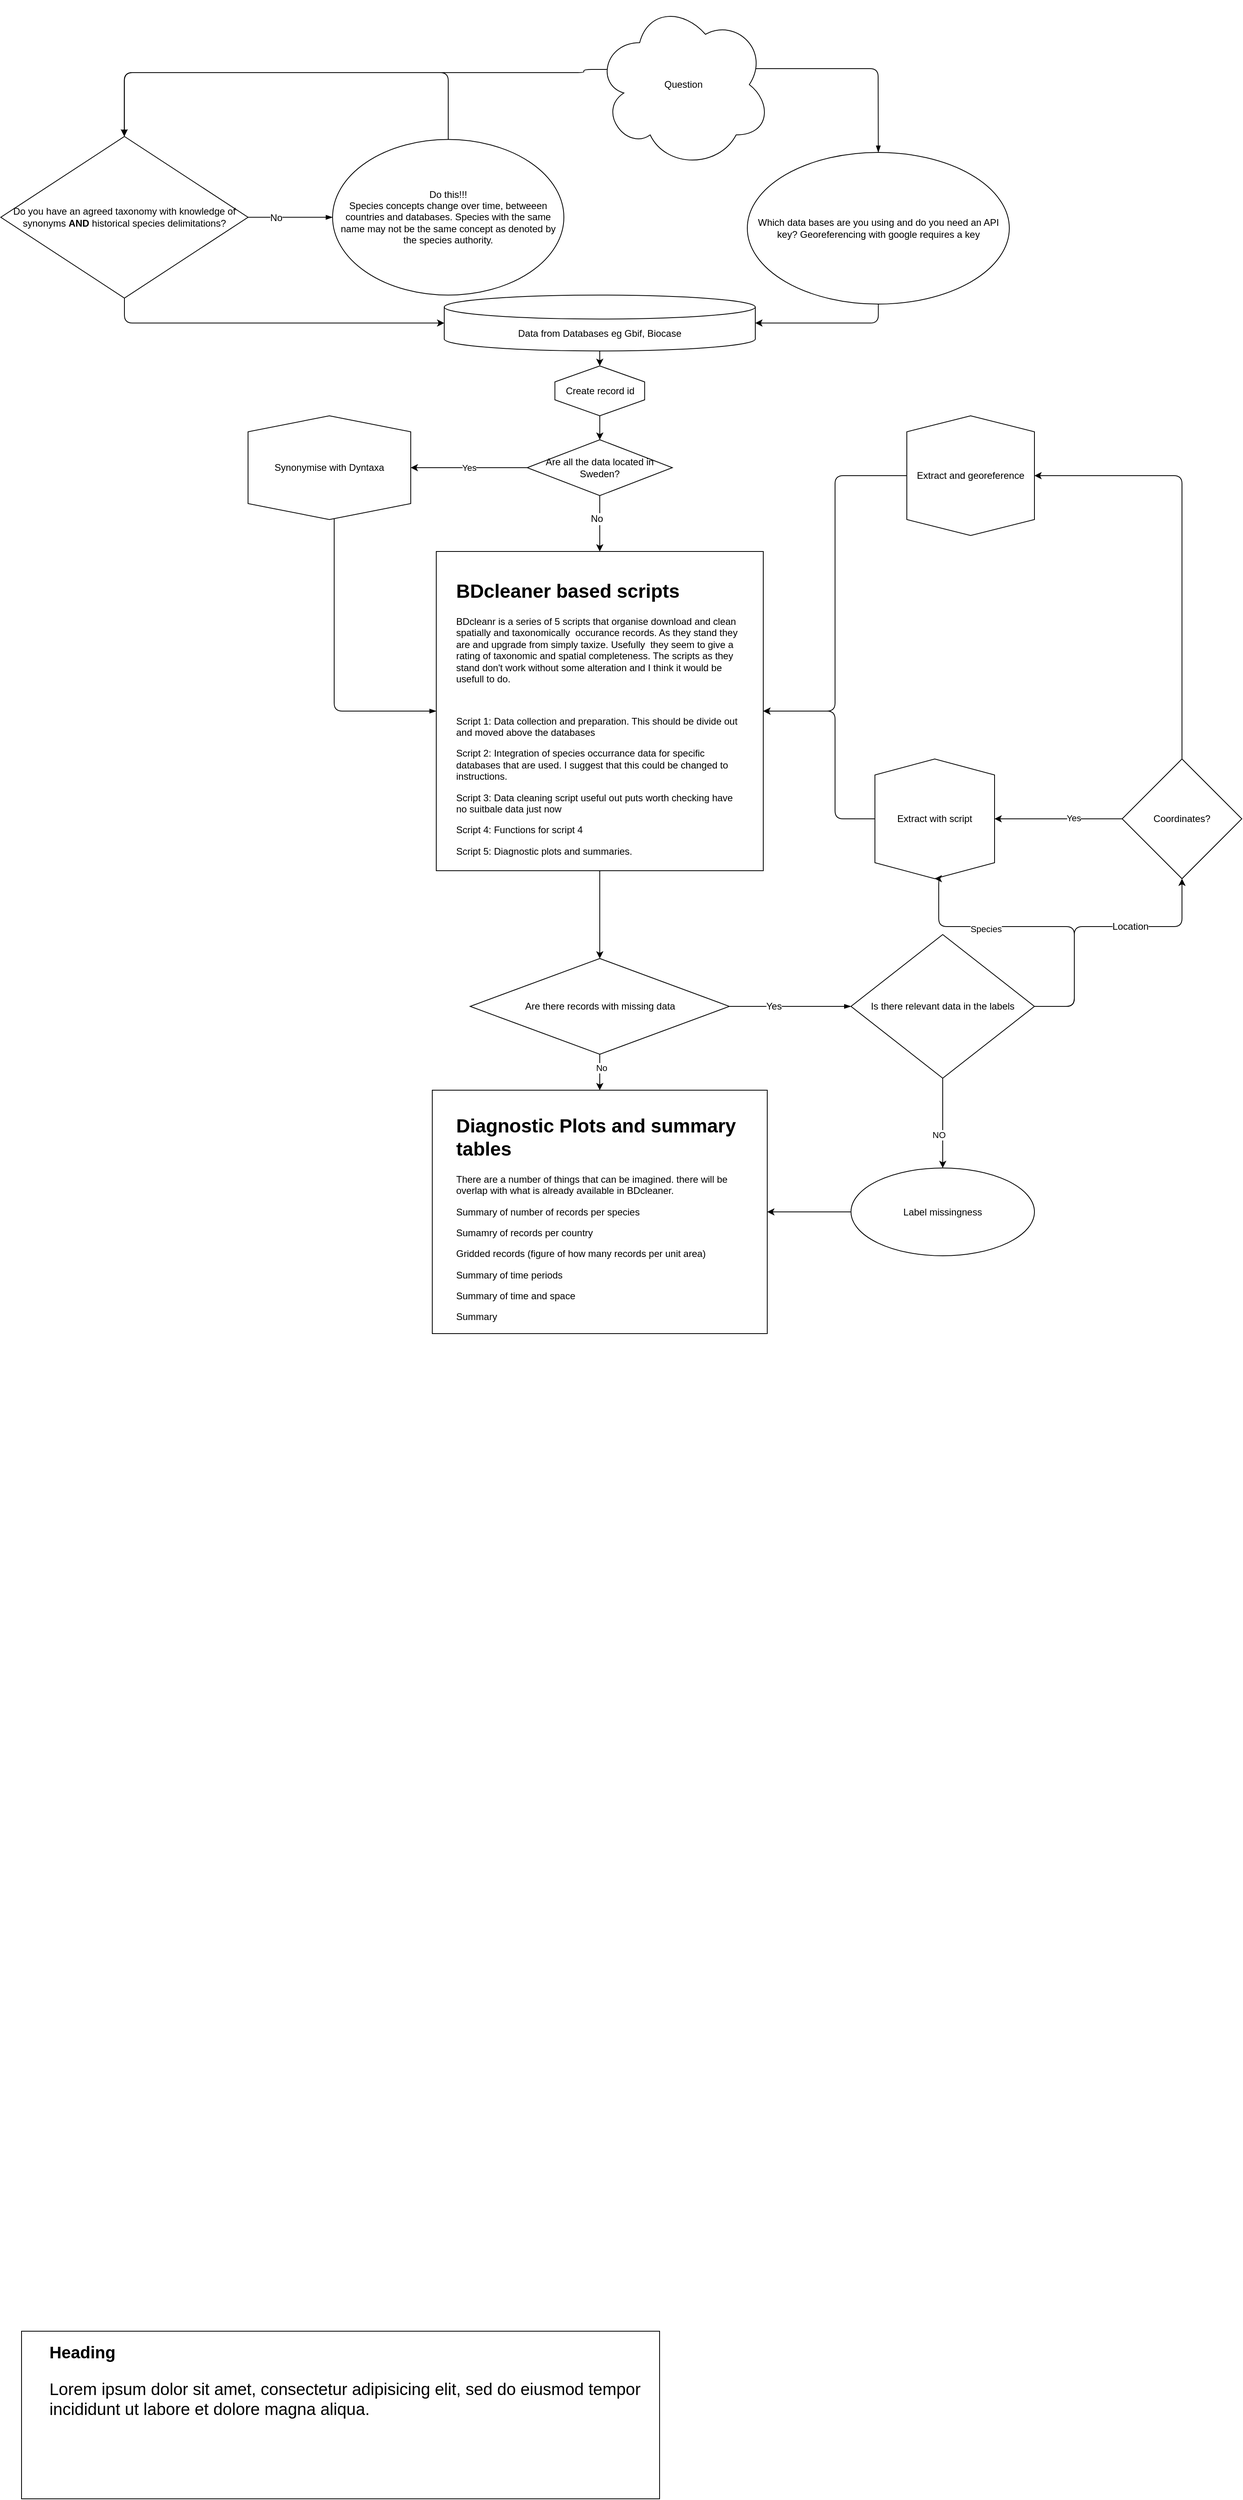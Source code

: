 <mxfile version="13.7.8" type="github">
  <diagram id="C5RBs43oDa-KdzZeNtuy" name="Page-1">
    <mxGraphModel dx="3555" dy="1978" grid="1" gridSize="10" guides="1" tooltips="1" connect="1" arrows="1" fold="1" page="1" pageScale="1" pageWidth="2339" pageHeight="3300" math="0" shadow="0">
      <root>
        <mxCell id="WIyWlLk6GJQsqaUBKTNV-0" />
        <mxCell id="WIyWlLk6GJQsqaUBKTNV-1" parent="WIyWlLk6GJQsqaUBKTNV-0" />
        <mxCell id="aXcIpb9wPaynXJKiq8YG-11" style="edgeStyle=orthogonalEdgeStyle;rounded=0;orthogonalLoop=1;jettySize=auto;html=1;entryX=0.5;entryY=0;entryDx=0;entryDy=0;" edge="1" parent="WIyWlLk6GJQsqaUBKTNV-1" source="aXcIpb9wPaynXJKiq8YG-6" target="iHcdqhV0YViVewFqACI8-45">
          <mxGeometry relative="1" as="geometry" />
        </mxCell>
        <mxCell id="aXcIpb9wPaynXJKiq8YG-6" value="" style="rounded=0;whiteSpace=wrap;html=1;" vertex="1" parent="WIyWlLk6GJQsqaUBKTNV-1">
          <mxGeometry x="650" y="720" width="410" height="400" as="geometry" />
        </mxCell>
        <mxCell id="aXcIpb9wPaynXJKiq8YG-53" style="edgeStyle=orthogonalEdgeStyle;rounded=1;orthogonalLoop=1;jettySize=auto;html=1;entryX=0;entryY=0.5;entryDx=0;entryDy=0;" edge="1" parent="WIyWlLk6GJQsqaUBKTNV-1" source="iHcdqhV0YViVewFqACI8-0" target="aXcIpb9wPaynXJKiq8YG-51">
          <mxGeometry relative="1" as="geometry" />
        </mxCell>
        <mxCell id="iHcdqhV0YViVewFqACI8-0" value="Data from Databases eg Gbif, Biocase" style="shape=cylinder3;whiteSpace=wrap;html=1;boundedLbl=1;backgroundOutline=1;size=15;" parent="WIyWlLk6GJQsqaUBKTNV-1" vertex="1">
          <mxGeometry x="660" y="398.75" width="390" height="70" as="geometry" />
        </mxCell>
        <mxCell id="iHcdqhV0YViVewFqACI8-19" value="Yes" style="edgeStyle=orthogonalEdgeStyle;rounded=0;orthogonalLoop=1;jettySize=auto;html=1;entryX=0.5;entryY=0;entryDx=0;entryDy=0;" parent="WIyWlLk6GJQsqaUBKTNV-1" source="iHcdqhV0YViVewFqACI8-1" target="iHcdqhV0YViVewFqACI8-4" edge="1">
          <mxGeometry relative="1" as="geometry">
            <mxPoint x="256" y="280" as="targetPoint" />
          </mxGeometry>
        </mxCell>
        <mxCell id="iHcdqhV0YViVewFqACI8-1" value="Are all the data located in Sweden?" style="rhombus;whiteSpace=wrap;html=1;" parent="WIyWlLk6GJQsqaUBKTNV-1" vertex="1">
          <mxGeometry x="764" y="580" width="182" height="70" as="geometry" />
        </mxCell>
        <mxCell id="iHcdqhV0YViVewFqACI8-164" style="edgeStyle=orthogonalEdgeStyle;rounded=1;jumpStyle=arc;orthogonalLoop=1;jettySize=auto;html=1;endArrow=blockThin;endFill=1;fontSize=12;entryX=0;entryY=0.5;entryDx=0;entryDy=0;" parent="WIyWlLk6GJQsqaUBKTNV-1" source="iHcdqhV0YViVewFqACI8-4" target="aXcIpb9wPaynXJKiq8YG-6" edge="1">
          <mxGeometry relative="1" as="geometry">
            <mxPoint x="620" y="1080" as="targetPoint" />
            <Array as="points">
              <mxPoint x="522" y="920" />
            </Array>
          </mxGeometry>
        </mxCell>
        <mxCell id="iHcdqhV0YViVewFqACI8-4" value="Synonymise with Dyntaxa" style="shape=hexagon;perimeter=hexagonPerimeter2;whiteSpace=wrap;html=1;fixedSize=1;direction=south;" parent="WIyWlLk6GJQsqaUBKTNV-1" vertex="1">
          <mxGeometry x="414" y="550" width="204" height="130" as="geometry" />
        </mxCell>
        <mxCell id="iHcdqhV0YViVewFqACI8-129" style="edgeStyle=orthogonalEdgeStyle;rounded=1;jumpStyle=arc;orthogonalLoop=1;jettySize=auto;html=1;endArrow=blockThin;endFill=1;fontSize=12;" parent="WIyWlLk6GJQsqaUBKTNV-1" source="iHcdqhV0YViVewFqACI8-14" target="iHcdqhV0YViVewFqACI8-20" edge="1">
          <mxGeometry relative="1" as="geometry" />
        </mxCell>
        <mxCell id="iHcdqhV0YViVewFqACI8-157" value="No" style="edgeLabel;html=1;align=center;verticalAlign=middle;resizable=0;points=[];fontSize=12;" parent="iHcdqhV0YViVewFqACI8-129" vertex="1" connectable="0">
          <mxGeometry x="-0.353" relative="1" as="geometry">
            <mxPoint as="offset" />
          </mxGeometry>
        </mxCell>
        <mxCell id="iHcdqhV0YViVewFqACI8-14" value="Do you have an agreed taxonomy with knowledge of synonyms &lt;b&gt;AND&lt;/b&gt; historical species delimitations?" style="rhombus;whiteSpace=wrap;html=1;" parent="WIyWlLk6GJQsqaUBKTNV-1" vertex="1">
          <mxGeometry x="104" y="200" width="310" height="202.5" as="geometry" />
        </mxCell>
        <mxCell id="aXcIpb9wPaynXJKiq8YG-44" style="edgeStyle=orthogonalEdgeStyle;rounded=1;orthogonalLoop=1;jettySize=auto;html=1;" edge="1" parent="WIyWlLk6GJQsqaUBKTNV-1" source="iHcdqhV0YViVewFqACI8-20">
          <mxGeometry relative="1" as="geometry">
            <mxPoint x="258.8" y="200" as="targetPoint" />
            <Array as="points">
              <mxPoint x="665" y="120" />
              <mxPoint x="259" y="120" />
            </Array>
          </mxGeometry>
        </mxCell>
        <mxCell id="iHcdqhV0YViVewFqACI8-20" value="&lt;div&gt;Do this!!!&lt;/div&gt;Species concepts change over time, betweeen countries and databases. Species with the same name may not be the same concept as denoted by the species authority. " style="ellipse;whiteSpace=wrap;html=1;" parent="WIyWlLk6GJQsqaUBKTNV-1" vertex="1">
          <mxGeometry x="520" y="203.75" width="290" height="195" as="geometry" />
        </mxCell>
        <mxCell id="iHcdqhV0YViVewFqACI8-177" style="edgeStyle=orthogonalEdgeStyle;rounded=1;jumpStyle=arc;orthogonalLoop=1;jettySize=auto;html=1;endArrow=blockThin;endFill=1;fontSize=12;" parent="WIyWlLk6GJQsqaUBKTNV-1" source="iHcdqhV0YViVewFqACI8-45" target="iHcdqhV0YViVewFqACI8-173" edge="1">
          <mxGeometry relative="1" as="geometry" />
        </mxCell>
        <mxCell id="iHcdqhV0YViVewFqACI8-178" value="Yes" style="edgeLabel;html=1;align=center;verticalAlign=middle;resizable=0;points=[];fontSize=12;" parent="iHcdqhV0YViVewFqACI8-177" vertex="1" connectable="0">
          <mxGeometry x="-0.273" relative="1" as="geometry">
            <mxPoint as="offset" />
          </mxGeometry>
        </mxCell>
        <mxCell id="aXcIpb9wPaynXJKiq8YG-42" style="edgeStyle=orthogonalEdgeStyle;rounded=1;orthogonalLoop=1;jettySize=auto;html=1;entryX=0.5;entryY=0;entryDx=0;entryDy=0;" edge="1" parent="WIyWlLk6GJQsqaUBKTNV-1" source="iHcdqhV0YViVewFqACI8-45" target="aXcIpb9wPaynXJKiq8YG-47">
          <mxGeometry relative="1" as="geometry">
            <mxPoint x="855" y="1540" as="targetPoint" />
          </mxGeometry>
        </mxCell>
        <mxCell id="aXcIpb9wPaynXJKiq8YG-45" value="No" style="edgeLabel;html=1;align=center;verticalAlign=middle;resizable=0;points=[];" vertex="1" connectable="0" parent="aXcIpb9wPaynXJKiq8YG-42">
          <mxGeometry x="-0.242" y="2" relative="1" as="geometry">
            <mxPoint as="offset" />
          </mxGeometry>
        </mxCell>
        <mxCell id="iHcdqhV0YViVewFqACI8-45" value="Are there records with missing data " style="rhombus;whiteSpace=wrap;html=1;fontSize=12;" parent="WIyWlLk6GJQsqaUBKTNV-1" vertex="1">
          <mxGeometry x="692.5" y="1230" width="325" height="120" as="geometry" />
        </mxCell>
        <mxCell id="iHcdqhV0YViVewFqACI8-131" value="" style="endArrow=classic;html=1;fontSize=12;edgeStyle=orthogonalEdgeStyle;exitX=0.5;exitY=1;exitDx=0;exitDy=0;entryX=0.5;entryY=0;entryDx=0;entryDy=0;" parent="WIyWlLk6GJQsqaUBKTNV-1" source="iHcdqhV0YViVewFqACI8-1" target="aXcIpb9wPaynXJKiq8YG-6" edge="1">
          <mxGeometry width="50" height="50" relative="1" as="geometry">
            <mxPoint x="1001.5" y="680" as="sourcePoint" />
            <mxPoint x="905.0" y="850" as="targetPoint" />
          </mxGeometry>
        </mxCell>
        <mxCell id="iHcdqhV0YViVewFqACI8-165" value="No" style="edgeLabel;html=1;align=center;verticalAlign=middle;resizable=0;points=[];fontSize=12;" parent="iHcdqhV0YViVewFqACI8-131" vertex="1" connectable="0">
          <mxGeometry x="-0.179" y="-4" relative="1" as="geometry">
            <mxPoint as="offset" />
          </mxGeometry>
        </mxCell>
        <mxCell id="aXcIpb9wPaynXJKiq8YG-40" style="edgeStyle=orthogonalEdgeStyle;rounded=1;orthogonalLoop=1;jettySize=auto;html=1;entryX=1;entryY=0.5;entryDx=0;entryDy=0;" edge="1" parent="WIyWlLk6GJQsqaUBKTNV-1" source="iHcdqhV0YViVewFqACI8-139" target="aXcIpb9wPaynXJKiq8YG-6">
          <mxGeometry relative="1" as="geometry" />
        </mxCell>
        <mxCell id="iHcdqhV0YViVewFqACI8-139" value="Extract and georeference" style="shape=hexagon;perimeter=hexagonPerimeter2;whiteSpace=wrap;html=1;fixedSize=1;rotation=0;direction=south;" parent="WIyWlLk6GJQsqaUBKTNV-1" vertex="1">
          <mxGeometry x="1240" y="550" width="160" height="150" as="geometry" />
        </mxCell>
        <mxCell id="aXcIpb9wPaynXJKiq8YG-38" style="edgeStyle=orthogonalEdgeStyle;rounded=1;orthogonalLoop=1;jettySize=auto;html=1;entryX=1;entryY=0.5;entryDx=0;entryDy=0;" edge="1" parent="WIyWlLk6GJQsqaUBKTNV-1" source="iHcdqhV0YViVewFqACI8-140" target="aXcIpb9wPaynXJKiq8YG-6">
          <mxGeometry relative="1" as="geometry">
            <Array as="points">
              <mxPoint x="1150" y="1055" />
              <mxPoint x="1150" y="920" />
            </Array>
          </mxGeometry>
        </mxCell>
        <mxCell id="iHcdqhV0YViVewFqACI8-140" value="Extract with script" style="shape=hexagon;perimeter=hexagonPerimeter2;whiteSpace=wrap;html=1;fixedSize=1;fontSize=12;rotation=0;direction=south;" parent="WIyWlLk6GJQsqaUBKTNV-1" vertex="1">
          <mxGeometry x="1200" y="980" width="150" height="150" as="geometry" />
        </mxCell>
        <mxCell id="iHcdqhV0YViVewFqACI8-153" style="edgeStyle=orthogonalEdgeStyle;rounded=1;jumpStyle=arc;orthogonalLoop=1;jettySize=auto;html=1;entryX=0.5;entryY=0;entryDx=0;entryDy=0;endArrow=blockThin;endFill=1;fontSize=12;exitX=0.16;exitY=0.55;exitDx=0;exitDy=0;exitPerimeter=0;" parent="WIyWlLk6GJQsqaUBKTNV-1" source="iHcdqhV0YViVewFqACI8-151" target="iHcdqhV0YViVewFqACI8-14" edge="1">
          <mxGeometry relative="1" as="geometry">
            <Array as="points">
              <mxPoint x="835" y="116" />
              <mxPoint x="835" y="120" />
              <mxPoint x="259" y="120" />
            </Array>
          </mxGeometry>
        </mxCell>
        <mxCell id="iHcdqhV0YViVewFqACI8-154" style="edgeStyle=orthogonalEdgeStyle;rounded=1;jumpStyle=arc;orthogonalLoop=1;jettySize=auto;html=1;endArrow=blockThin;endFill=1;fontSize=12;exitX=0.875;exitY=0.5;exitDx=0;exitDy=0;exitPerimeter=0;" parent="WIyWlLk6GJQsqaUBKTNV-1" source="iHcdqhV0YViVewFqACI8-151" target="iHcdqhV0YViVewFqACI8-159" edge="1">
          <mxGeometry relative="1" as="geometry">
            <mxPoint x="1320.0" y="240" as="targetPoint" />
            <Array as="points">
              <mxPoint x="1204" y="115" />
            </Array>
          </mxGeometry>
        </mxCell>
        <mxCell id="iHcdqhV0YViVewFqACI8-151" value="Question" style="ellipse;shape=cloud;whiteSpace=wrap;html=1;fontSize=12;" parent="WIyWlLk6GJQsqaUBKTNV-1" vertex="1">
          <mxGeometry x="850" y="30" width="220" height="210" as="geometry" />
        </mxCell>
        <mxCell id="iHcdqhV0YViVewFqACI8-158" value="" style="endArrow=classic;html=1;fontSize=12;exitX=0.5;exitY=1;exitDx=0;exitDy=0;entryX=0;entryY=0.5;entryDx=0;entryDy=0;entryPerimeter=0;edgeStyle=orthogonalEdgeStyle;" parent="WIyWlLk6GJQsqaUBKTNV-1" source="iHcdqhV0YViVewFqACI8-14" target="iHcdqhV0YViVewFqACI8-0" edge="1">
          <mxGeometry width="50" height="50" relative="1" as="geometry">
            <mxPoint x="300" y="440" as="sourcePoint" />
            <mxPoint x="350" y="390" as="targetPoint" />
          </mxGeometry>
        </mxCell>
        <mxCell id="iHcdqhV0YViVewFqACI8-159" value="Which data bases are you using and do you need an API key? Georeferencing with google requires a key" style="ellipse;whiteSpace=wrap;html=1;" parent="WIyWlLk6GJQsqaUBKTNV-1" vertex="1">
          <mxGeometry x="1040" y="220" width="328.5" height="190" as="geometry" />
        </mxCell>
        <mxCell id="iHcdqhV0YViVewFqACI8-160" value="" style="endArrow=classic;html=1;fontSize=12;exitX=0.5;exitY=1;exitDx=0;exitDy=0;entryX=1;entryY=0.5;entryDx=0;entryDy=0;entryPerimeter=0;edgeStyle=orthogonalEdgeStyle;" parent="WIyWlLk6GJQsqaUBKTNV-1" source="iHcdqhV0YViVewFqACI8-159" target="iHcdqhV0YViVewFqACI8-0" edge="1">
          <mxGeometry width="50" height="50" relative="1" as="geometry">
            <mxPoint x="1220" y="452.5" as="sourcePoint" />
            <mxPoint x="1270" y="402.5" as="targetPoint" />
          </mxGeometry>
        </mxCell>
        <mxCell id="aXcIpb9wPaynXJKiq8YG-0" style="edgeStyle=orthogonalEdgeStyle;rounded=0;orthogonalLoop=1;jettySize=auto;html=1;" edge="1" parent="WIyWlLk6GJQsqaUBKTNV-1" source="iHcdqhV0YViVewFqACI8-173" target="iHcdqhV0YViVewFqACI8-179">
          <mxGeometry relative="1" as="geometry" />
        </mxCell>
        <mxCell id="aXcIpb9wPaynXJKiq8YG-48" value="NO" style="edgeLabel;html=1;align=center;verticalAlign=middle;resizable=0;points=[];" vertex="1" connectable="0" parent="aXcIpb9wPaynXJKiq8YG-0">
          <mxGeometry x="0.26" y="-5" relative="1" as="geometry">
            <mxPoint as="offset" />
          </mxGeometry>
        </mxCell>
        <mxCell id="iHcdqhV0YViVewFqACI8-173" value="Is there relevant data in the labels" style="rhombus;whiteSpace=wrap;html=1;fontSize=12;" parent="WIyWlLk6GJQsqaUBKTNV-1" vertex="1">
          <mxGeometry x="1170" y="1200" width="230" height="180" as="geometry" />
        </mxCell>
        <mxCell id="aXcIpb9wPaynXJKiq8YG-43" style="edgeStyle=orthogonalEdgeStyle;rounded=1;orthogonalLoop=1;jettySize=auto;html=1;entryX=1;entryY=0.5;entryDx=0;entryDy=0;" edge="1" parent="WIyWlLk6GJQsqaUBKTNV-1" source="iHcdqhV0YViVewFqACI8-179" target="aXcIpb9wPaynXJKiq8YG-47">
          <mxGeometry relative="1" as="geometry">
            <mxPoint x="1080" y="1660" as="targetPoint" />
          </mxGeometry>
        </mxCell>
        <mxCell id="iHcdqhV0YViVewFqACI8-179" value="Label missingness" style="ellipse;whiteSpace=wrap;html=1;fontSize=12;" parent="WIyWlLk6GJQsqaUBKTNV-1" vertex="1">
          <mxGeometry x="1170" y="1492.5" width="230" height="110" as="geometry" />
        </mxCell>
        <mxCell id="aXcIpb9wPaynXJKiq8YG-22" value="&lt;h1&gt;BDcleaner based scripts&lt;br&gt;&lt;/h1&gt;&lt;p&gt;BDcleanr is a series of 5 scripts that organise download and clean spatially and taxonomically&amp;nbsp; occurance records. As they stand they are and upgrade from simply taxize. Usefully&amp;nbsp; they seem to give a rating of taxonomic and spatial completeness. The scripts as they stand don&#39;t work without some alteration and I think it would be usefull to do. &lt;br&gt;&lt;/p&gt;&lt;p&gt;&lt;br&gt;&lt;/p&gt;&lt;p&gt;Script 1: Data collection and preparation. This should be divide out and moved above the databases&lt;br&gt;&lt;/p&gt;&lt;p&gt;Script 2: Integration of species occurrance data for specific databases that are used. I suggest that this could be changed to instructions.&lt;br&gt;&lt;/p&gt;&lt;p&gt;Script 3: Data cleaning script useful out puts worth checking have no suitbale data just now&lt;br&gt;&lt;/p&gt;&lt;p&gt;Script 4: Functions for script 4&lt;br&gt;&lt;/p&gt;&lt;p&gt;Script 5: Diagnostic plots and summaries. &lt;br&gt;&lt;/p&gt;&lt;p&gt;&lt;br&gt;&lt;/p&gt;" style="text;html=1;strokeColor=none;fillColor=none;spacing=5;spacingTop=-20;whiteSpace=wrap;overflow=hidden;rounded=0;" vertex="1" parent="WIyWlLk6GJQsqaUBKTNV-1">
          <mxGeometry x="670" y="750" width="370" height="370" as="geometry" />
        </mxCell>
        <mxCell id="aXcIpb9wPaynXJKiq8YG-26" value="" style="endArrow=classic;html=1;edgeStyle=orthogonalEdgeStyle;exitX=1;exitY=0.5;exitDx=0;exitDy=0;entryX=1;entryY=0.5;entryDx=0;entryDy=0;" edge="1" parent="WIyWlLk6GJQsqaUBKTNV-1" source="iHcdqhV0YViVewFqACI8-173" target="iHcdqhV0YViVewFqACI8-140">
          <mxGeometry width="50" height="50" relative="1" as="geometry">
            <mxPoint x="1560" y="1510" as="sourcePoint" />
            <mxPoint x="1610" y="1460" as="targetPoint" />
            <Array as="points">
              <mxPoint x="1450" y="1290" />
              <mxPoint x="1450" y="1190" />
              <mxPoint x="1280" y="1190" />
              <mxPoint x="1280" y="1130" />
            </Array>
          </mxGeometry>
        </mxCell>
        <mxCell id="aXcIpb9wPaynXJKiq8YG-32" value="Species" style="edgeLabel;html=1;align=center;verticalAlign=middle;resizable=0;points=[];" vertex="1" connectable="0" parent="aXcIpb9wPaynXJKiq8YG-26">
          <mxGeometry x="0.357" y="3" relative="1" as="geometry">
            <mxPoint as="offset" />
          </mxGeometry>
        </mxCell>
        <mxCell id="aXcIpb9wPaynXJKiq8YG-33" style="edgeStyle=orthogonalEdgeStyle;rounded=1;orthogonalLoop=1;jettySize=auto;html=1;entryX=0.5;entryY=0;entryDx=0;entryDy=0;exitX=0.5;exitY=0;exitDx=0;exitDy=0;" edge="1" parent="WIyWlLk6GJQsqaUBKTNV-1" source="aXcIpb9wPaynXJKiq8YG-29" target="iHcdqhV0YViVewFqACI8-139">
          <mxGeometry relative="1" as="geometry">
            <Array as="points">
              <mxPoint x="1585" y="625" />
            </Array>
          </mxGeometry>
        </mxCell>
        <mxCell id="aXcIpb9wPaynXJKiq8YG-34" style="edgeStyle=orthogonalEdgeStyle;rounded=1;orthogonalLoop=1;jettySize=auto;html=1;entryX=0.5;entryY=0;entryDx=0;entryDy=0;" edge="1" parent="WIyWlLk6GJQsqaUBKTNV-1" source="aXcIpb9wPaynXJKiq8YG-29" target="iHcdqhV0YViVewFqACI8-140">
          <mxGeometry relative="1" as="geometry" />
        </mxCell>
        <mxCell id="aXcIpb9wPaynXJKiq8YG-35" value="Yes" style="edgeLabel;html=1;align=center;verticalAlign=middle;resizable=0;points=[];" vertex="1" connectable="0" parent="aXcIpb9wPaynXJKiq8YG-34">
          <mxGeometry x="-0.238" y="-1" relative="1" as="geometry">
            <mxPoint as="offset" />
          </mxGeometry>
        </mxCell>
        <mxCell id="aXcIpb9wPaynXJKiq8YG-29" value="Coordinates?" style="rhombus;whiteSpace=wrap;html=1;" vertex="1" parent="WIyWlLk6GJQsqaUBKTNV-1">
          <mxGeometry x="1510" y="980" width="150" height="150" as="geometry" />
        </mxCell>
        <mxCell id="aXcIpb9wPaynXJKiq8YG-30" value="" style="endArrow=classic;html=1;edgeStyle=orthogonalEdgeStyle;entryX=0.5;entryY=1;entryDx=0;entryDy=0;exitX=1;exitY=0.5;exitDx=0;exitDy=0;" edge="1" parent="WIyWlLk6GJQsqaUBKTNV-1" source="iHcdqhV0YViVewFqACI8-173" target="aXcIpb9wPaynXJKiq8YG-29">
          <mxGeometry width="50" height="50" relative="1" as="geometry">
            <mxPoint x="1760" y="1550" as="sourcePoint" />
            <mxPoint x="1810" y="1500" as="targetPoint" />
            <Array as="points">
              <mxPoint x="1450" y="1290" />
              <mxPoint x="1450" y="1190" />
              <mxPoint x="1585" y="1190" />
            </Array>
          </mxGeometry>
        </mxCell>
        <mxCell id="aXcIpb9wPaynXJKiq8YG-31" value="&lt;font style=&quot;font-size: 12px&quot;&gt;Location&lt;br&gt;&lt;/font&gt;" style="edgeLabel;html=1;align=center;verticalAlign=middle;resizable=0;points=[];" vertex="1" connectable="0" parent="aXcIpb9wPaynXJKiq8YG-30">
          <mxGeometry x="0.176" y="4" relative="1" as="geometry">
            <mxPoint x="16.67" y="4" as="offset" />
          </mxGeometry>
        </mxCell>
        <mxCell id="aXcIpb9wPaynXJKiq8YG-47" value="" style="rounded=0;whiteSpace=wrap;html=1;" vertex="1" parent="WIyWlLk6GJQsqaUBKTNV-1">
          <mxGeometry x="645" y="1395" width="420" height="305" as="geometry" />
        </mxCell>
        <mxCell id="aXcIpb9wPaynXJKiq8YG-49" value="&lt;h1&gt;Diagnostic Plots and summary tables&lt;br&gt;&lt;/h1&gt;&lt;p&gt;There are a number of things that can be imagined. there will be overlap with what is already available in BDcleaner. &lt;br&gt;&lt;/p&gt;&lt;p&gt;Summary of number of records per species&lt;/p&gt;&lt;p&gt;Sumamry of records per country&lt;/p&gt;&lt;p&gt;Gridded records (figure of how many records per unit area)&lt;/p&gt;&lt;p&gt;Summary of time periods&lt;/p&gt;&lt;p&gt;Summary of time and space&lt;/p&gt;&lt;p&gt;Summary &lt;br&gt;&lt;/p&gt;&lt;p&gt;&lt;br&gt;&lt;/p&gt;" style="text;html=1;strokeColor=none;fillColor=none;spacing=5;spacingTop=-20;whiteSpace=wrap;overflow=hidden;rounded=0;" vertex="1" parent="WIyWlLk6GJQsqaUBKTNV-1">
          <mxGeometry x="670" y="1420" width="380" height="280" as="geometry" />
        </mxCell>
        <mxCell id="aXcIpb9wPaynXJKiq8YG-54" style="edgeStyle=orthogonalEdgeStyle;rounded=1;orthogonalLoop=1;jettySize=auto;html=1;entryX=0.5;entryY=0;entryDx=0;entryDy=0;" edge="1" parent="WIyWlLk6GJQsqaUBKTNV-1" source="aXcIpb9wPaynXJKiq8YG-51" target="iHcdqhV0YViVewFqACI8-1">
          <mxGeometry relative="1" as="geometry" />
        </mxCell>
        <mxCell id="aXcIpb9wPaynXJKiq8YG-51" value="Create record id" style="shape=hexagon;perimeter=hexagonPerimeter2;whiteSpace=wrap;html=1;fixedSize=1;direction=south;" vertex="1" parent="WIyWlLk6GJQsqaUBKTNV-1">
          <mxGeometry x="798.75" y="487.5" width="112.5" height="62.5" as="geometry" />
        </mxCell>
        <mxCell id="aXcIpb9wPaynXJKiq8YG-56" value="" style="rounded=0;whiteSpace=wrap;html=1;" vertex="1" parent="WIyWlLk6GJQsqaUBKTNV-1">
          <mxGeometry x="130" y="2950" width="800" height="210" as="geometry" />
        </mxCell>
        <mxCell id="aXcIpb9wPaynXJKiq8YG-57" value="&lt;h1 style=&quot;font-size: 21px;&quot;&gt;Heading&lt;/h1&gt;&lt;p style=&quot;font-size: 21px;&quot;&gt;Lorem ipsum dolor sit amet, consectetur adipisicing elit, sed do eiusmod tempor incididunt ut labore et dolore magna aliqua.&lt;/p&gt;" style="text;html=1;strokeColor=none;fillColor=none;spacing=5;spacingTop=-20;whiteSpace=wrap;overflow=hidden;rounded=0;fontSize=21;" vertex="1" parent="WIyWlLk6GJQsqaUBKTNV-1">
          <mxGeometry x="160" y="2960" width="780" height="180" as="geometry" />
        </mxCell>
      </root>
    </mxGraphModel>
  </diagram>
</mxfile>
